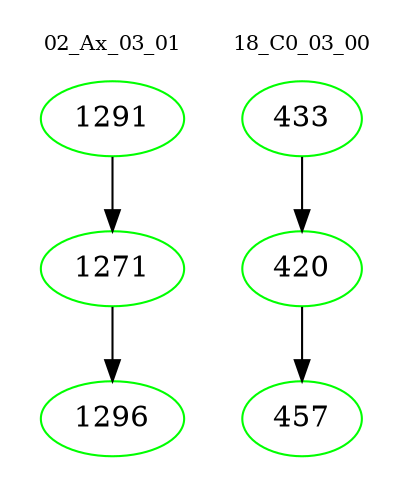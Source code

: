 digraph{
subgraph cluster_0 {
color = white
label = "02_Ax_03_01";
fontsize=10;
T0_1291 [label="1291", color="green"]
T0_1291 -> T0_1271 [color="black"]
T0_1271 [label="1271", color="green"]
T0_1271 -> T0_1296 [color="black"]
T0_1296 [label="1296", color="green"]
}
subgraph cluster_1 {
color = white
label = "18_C0_03_00";
fontsize=10;
T1_433 [label="433", color="green"]
T1_433 -> T1_420 [color="black"]
T1_420 [label="420", color="green"]
T1_420 -> T1_457 [color="black"]
T1_457 [label="457", color="green"]
}
}
